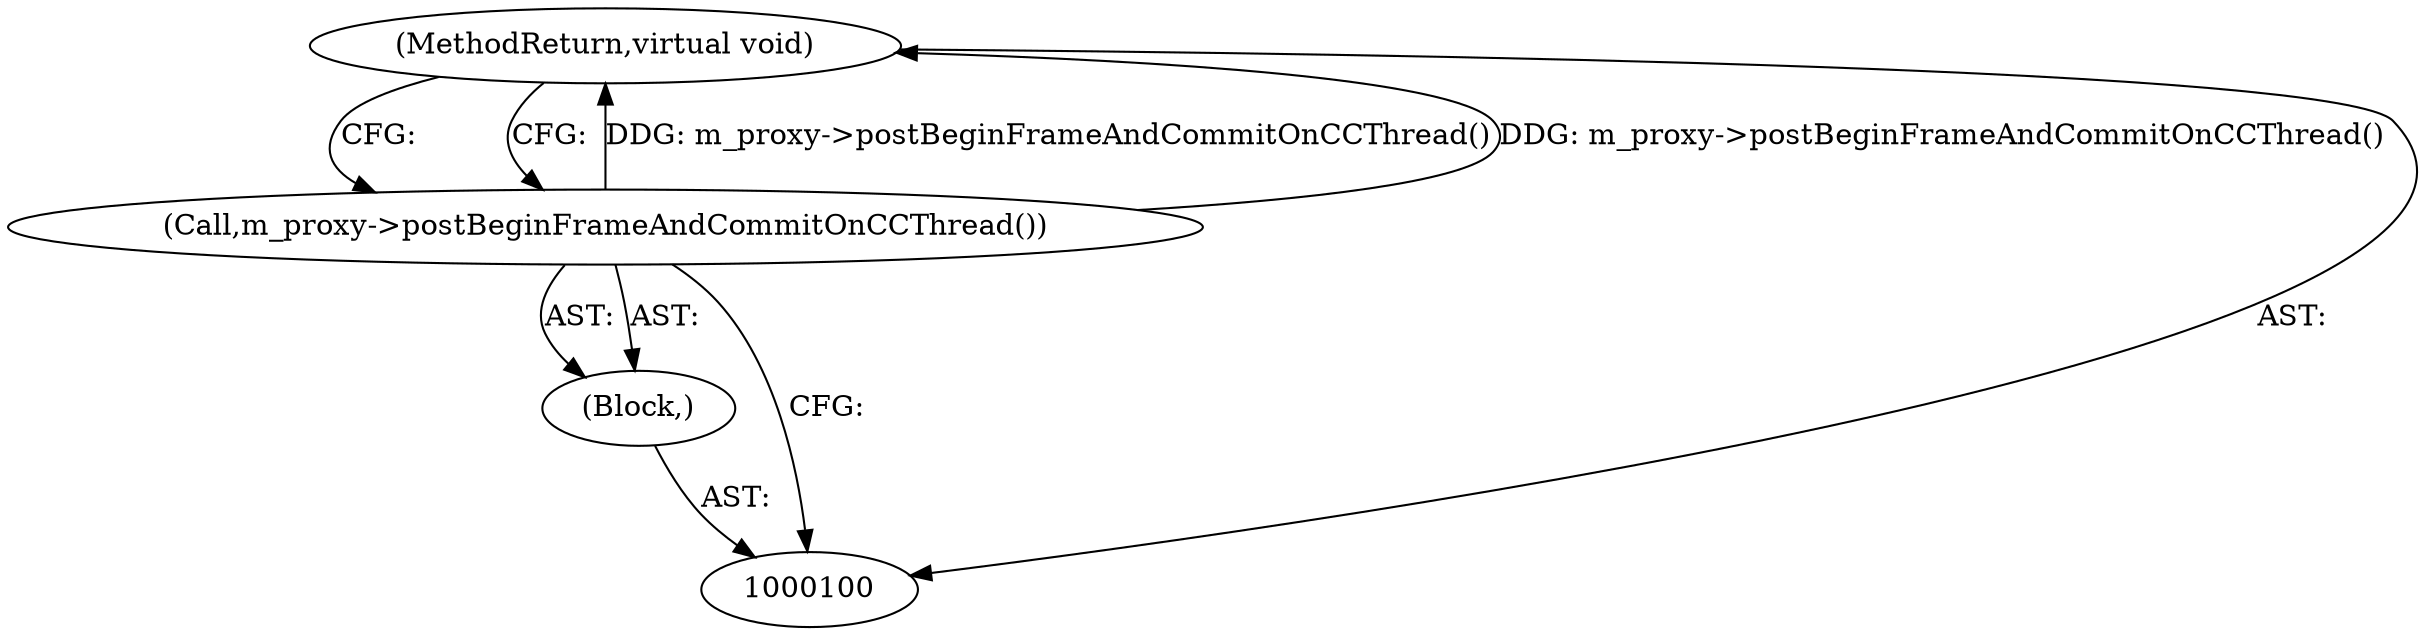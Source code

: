 digraph "0_Chrome_88c4913f11967abfd08a8b22b4423710322ac49b_1" {
"1000103" [label="(MethodReturn,virtual void)"];
"1000101" [label="(Block,)"];
"1000102" [label="(Call,m_proxy->postBeginFrameAndCommitOnCCThread())"];
"1000103" -> "1000100"  [label="AST: "];
"1000103" -> "1000102"  [label="CFG: "];
"1000102" -> "1000103"  [label="DDG: m_proxy->postBeginFrameAndCommitOnCCThread()"];
"1000101" -> "1000100"  [label="AST: "];
"1000102" -> "1000101"  [label="AST: "];
"1000102" -> "1000101"  [label="AST: "];
"1000102" -> "1000100"  [label="CFG: "];
"1000103" -> "1000102"  [label="CFG: "];
"1000102" -> "1000103"  [label="DDG: m_proxy->postBeginFrameAndCommitOnCCThread()"];
}
